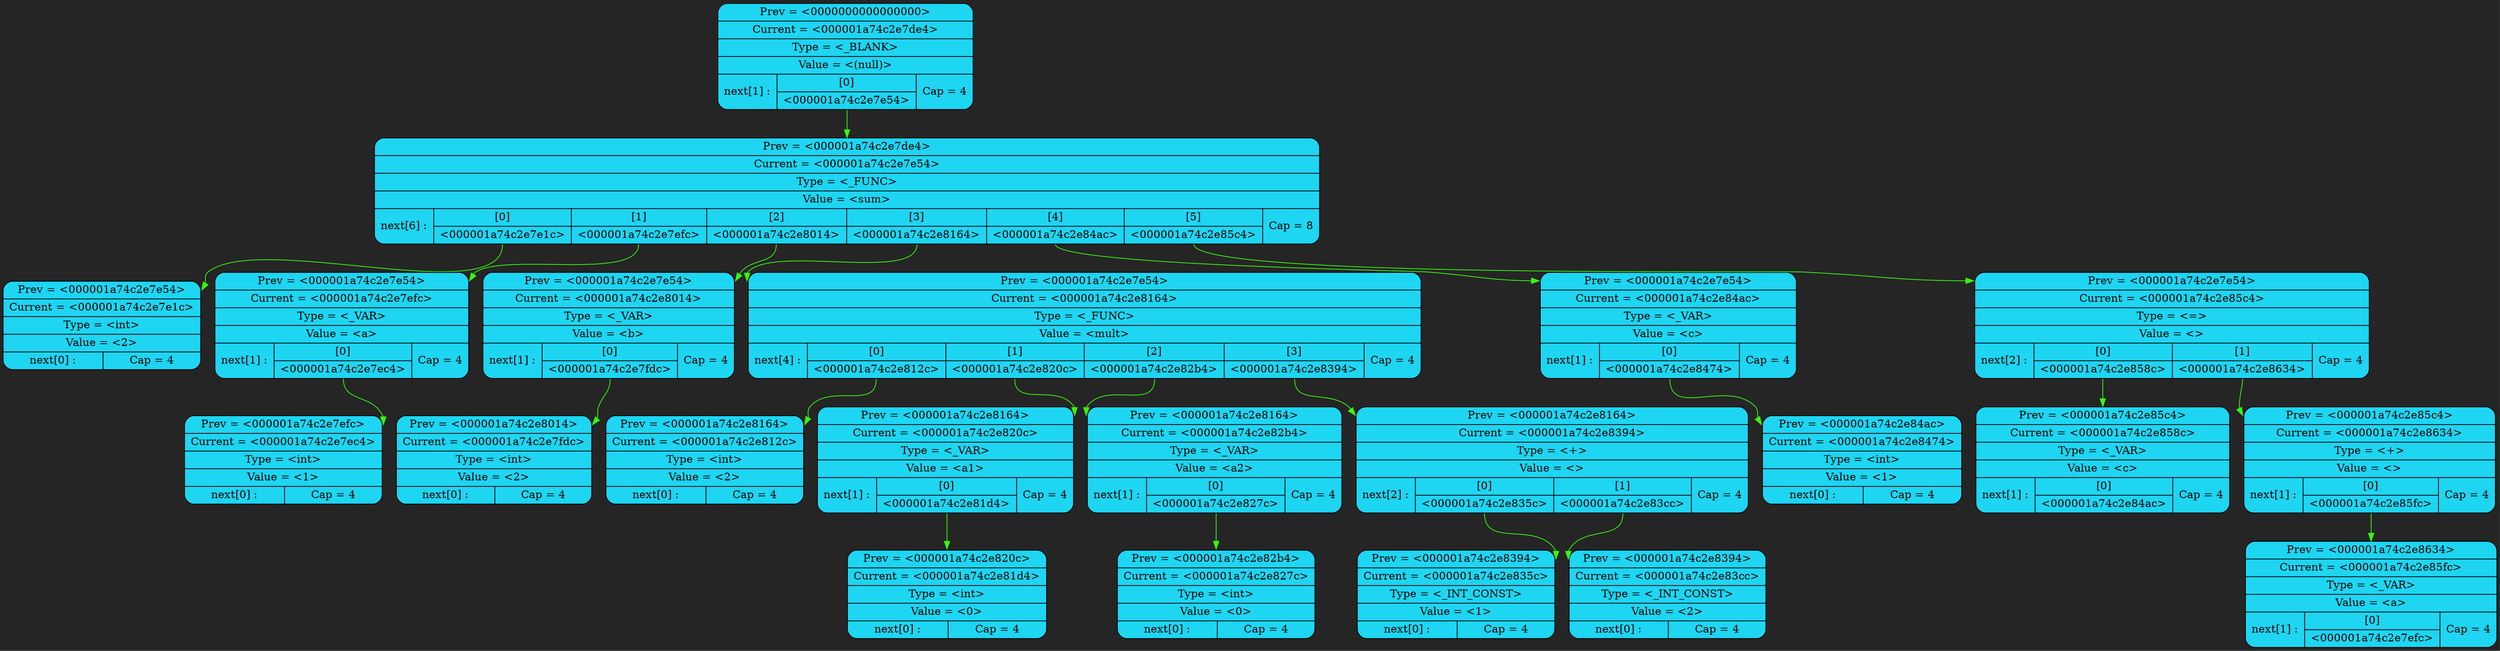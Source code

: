 digraph Tree_0 {
	graph [dpi = 200];
	bgcolor = "#252525"
	rankdir = TB
	"Nod_0" [shape = "Mrecord", style = "filled", fillcolor = "#1ed5f2", label = "{<prev> Prev = &lt;0000000000000000&gt; | Current = &lt;000001a74c2e7de4&gt; | Type = &lt;_BLANK&gt; | Value = &lt;(null)&gt; | {next[1] :  | { [0] | <next_0> &lt;000001a74c2e7e54&gt; } | Cap = 4 }}"]
	"Nod_1" [shape = "Mrecord", style = "filled", fillcolor = "#1ed5f2", label = "{<prev> Prev = &lt;000001a74c2e7de4&gt; | Current = &lt;000001a74c2e7e54&gt; | Type = &lt;_FUNC&gt; | Value = &lt;sum&gt; | {next[6] :  | { [0] | <next_0> &lt;000001a74c2e7e1c&gt; } | { [1] | <next_1> &lt;000001a74c2e7efc&gt; } | { [2] | <next_2> &lt;000001a74c2e8014&gt; } | { [3] | <next_3> &lt;000001a74c2e8164&gt; } | { [4] | <next_4> &lt;000001a74c2e84ac&gt; } | { [5] | <next_5> &lt;000001a74c2e85c4&gt; } | Cap = 8 }}"]
	"Nod_2" [shape = "Mrecord", style = "filled", fillcolor = "#1ed5f2", label = "{<prev> Prev = &lt;000001a74c2e7e54&gt; | Current = &lt;000001a74c2e7e1c&gt; | Type = &lt;int&gt; | Value = &lt;2&gt; | {next[0] :  | Cap = 4 }}"]
	"Nod_3" [shape = "Mrecord", style = "filled", fillcolor = "#1ed5f2", label = "{<prev> Prev = &lt;000001a74c2e7e54&gt; | Current = &lt;000001a74c2e7efc&gt; | Type = &lt;_VAR&gt; | Value = &lt;a&gt; | {next[1] :  | { [0] | <next_0> &lt;000001a74c2e7ec4&gt; } | Cap = 4 }}"]
	"Nod_4" [shape = "Mrecord", style = "filled", fillcolor = "#1ed5f2", label = "{<prev> Prev = &lt;000001a74c2e7efc&gt; | Current = &lt;000001a74c2e7ec4&gt; | Type = &lt;int&gt; | Value = &lt;1&gt; | {next[0] :  | Cap = 4 }}"]
	"Nod_5" [shape = "Mrecord", style = "filled", fillcolor = "#1ed5f2", label = "{<prev> Prev = &lt;000001a74c2e7e54&gt; | Current = &lt;000001a74c2e8014&gt; | Type = &lt;_VAR&gt; | Value = &lt;b&gt; | {next[1] :  | { [0] | <next_0> &lt;000001a74c2e7fdc&gt; } | Cap = 4 }}"]
	"Nod_6" [shape = "Mrecord", style = "filled", fillcolor = "#1ed5f2", label = "{<prev> Prev = &lt;000001a74c2e8014&gt; | Current = &lt;000001a74c2e7fdc&gt; | Type = &lt;int&gt; | Value = &lt;2&gt; | {next[0] :  | Cap = 4 }}"]
	"Nod_7" [shape = "Mrecord", style = "filled", fillcolor = "#1ed5f2", label = "{<prev> Prev = &lt;000001a74c2e7e54&gt; | Current = &lt;000001a74c2e8164&gt; | Type = &lt;_FUNC&gt; | Value = &lt;mult&gt; | {next[4] :  | { [0] | <next_0> &lt;000001a74c2e812c&gt; } | { [1] | <next_1> &lt;000001a74c2e820c&gt; } | { [2] | <next_2> &lt;000001a74c2e82b4&gt; } | { [3] | <next_3> &lt;000001a74c2e8394&gt; } | Cap = 4 }}"]
	"Nod_8" [shape = "Mrecord", style = "filled", fillcolor = "#1ed5f2", label = "{<prev> Prev = &lt;000001a74c2e8164&gt; | Current = &lt;000001a74c2e812c&gt; | Type = &lt;int&gt; | Value = &lt;2&gt; | {next[0] :  | Cap = 4 }}"]
	"Nod_9" [shape = "Mrecord", style = "filled", fillcolor = "#1ed5f2", label = "{<prev> Prev = &lt;000001a74c2e8164&gt; | Current = &lt;000001a74c2e820c&gt; | Type = &lt;_VAR&gt; | Value = &lt;a1&gt; | {next[1] :  | { [0] | <next_0> &lt;000001a74c2e81d4&gt; } | Cap = 4 }}"]
	"Nod_10" [shape = "Mrecord", style = "filled", fillcolor = "#1ed5f2", label = "{<prev> Prev = &lt;000001a74c2e820c&gt; | Current = &lt;000001a74c2e81d4&gt; | Type = &lt;int&gt; | Value = &lt;0&gt; | {next[0] :  | Cap = 4 }}"]
	"Nod_11" [shape = "Mrecord", style = "filled", fillcolor = "#1ed5f2", label = "{<prev> Prev = &lt;000001a74c2e8164&gt; | Current = &lt;000001a74c2e82b4&gt; | Type = &lt;_VAR&gt; | Value = &lt;a2&gt; | {next[1] :  | { [0] | <next_0> &lt;000001a74c2e827c&gt; } | Cap = 4 }}"]
	"Nod_12" [shape = "Mrecord", style = "filled", fillcolor = "#1ed5f2", label = "{<prev> Prev = &lt;000001a74c2e82b4&gt; | Current = &lt;000001a74c2e827c&gt; | Type = &lt;int&gt; | Value = &lt;0&gt; | {next[0] :  | Cap = 4 }}"]
	"Nod_13" [shape = "Mrecord", style = "filled", fillcolor = "#1ed5f2", label = "{<prev> Prev = &lt;000001a74c2e8164&gt; | Current = &lt;000001a74c2e8394&gt; | Type = &lt;+&gt; | Value = &lt;&gt; | {next[2] :  | { [0] | <next_0> &lt;000001a74c2e835c&gt; } | { [1] | <next_1> &lt;000001a74c2e83cc&gt; } | Cap = 4 }}"]
	"Nod_14" [shape = "Mrecord", style = "filled", fillcolor = "#1ed5f2", label = "{<prev> Prev = &lt;000001a74c2e8394&gt; | Current = &lt;000001a74c2e835c&gt; | Type = &lt;_INT_CONST&gt; | Value = &lt;1&gt; | {next[0] :  | Cap = 4 }}"]
	"Nod_15" [shape = "Mrecord", style = "filled", fillcolor = "#1ed5f2", label = "{<prev> Prev = &lt;000001a74c2e8394&gt; | Current = &lt;000001a74c2e83cc&gt; | Type = &lt;_INT_CONST&gt; | Value = &lt;2&gt; | {next[0] :  | Cap = 4 }}"]
	"Nod_16" [shape = "Mrecord", style = "filled", fillcolor = "#1ed5f2", label = "{<prev> Prev = &lt;000001a74c2e7e54&gt; | Current = &lt;000001a74c2e84ac&gt; | Type = &lt;_VAR&gt; | Value = &lt;c&gt; | {next[1] :  | { [0] | <next_0> &lt;000001a74c2e8474&gt; } | Cap = 4 }}"]
	"Nod_17" [shape = "Mrecord", style = "filled", fillcolor = "#1ed5f2", label = "{<prev> Prev = &lt;000001a74c2e84ac&gt; | Current = &lt;000001a74c2e8474&gt; | Type = &lt;int&gt; | Value = &lt;1&gt; | {next[0] :  | Cap = 4 }}"]
	"Nod_18" [shape = "Mrecord", style = "filled", fillcolor = "#1ed5f2", label = "{<prev> Prev = &lt;000001a74c2e7e54&gt; | Current = &lt;000001a74c2e85c4&gt; | Type = &lt;=&gt; | Value = &lt;&gt; | {next[2] :  | { [0] | <next_0> &lt;000001a74c2e858c&gt; } | { [1] | <next_1> &lt;000001a74c2e8634&gt; } | Cap = 4 }}"]
	"Nod_19" [shape = "Mrecord", style = "filled", fillcolor = "#1ed5f2", label = "{<prev> Prev = &lt;000001a74c2e85c4&gt; | Current = &lt;000001a74c2e858c&gt; | Type = &lt;_VAR&gt; | Value = &lt;c&gt; | {next[1] :  | { [0] | <next_0> &lt;000001a74c2e84ac&gt; } | Cap = 4 }}"]
	"Nod_20" [shape = "Mrecord", style = "filled", fillcolor = "#1ed5f2", label = "{<prev> Prev = &lt;000001a74c2e85c4&gt; | Current = &lt;000001a74c2e8634&gt; | Type = &lt;+&gt; | Value = &lt;&gt; | {next[1] :  | { [0] | <next_0> &lt;000001a74c2e85fc&gt; } | Cap = 4 }}"]
	"Nod_21" [shape = "Mrecord", style = "filled", fillcolor = "#1ed5f2", label = "{<prev> Prev = &lt;000001a74c2e8634&gt; | Current = &lt;000001a74c2e85fc&gt; | Type = &lt;_VAR&gt; | Value = &lt;a&gt; | {next[1] :  | { [0] | <next_0> &lt;000001a74c2e7efc&gt; } | Cap = 4 }}"]
	{rank = same;  Nod_0;}
	{rank = same;  Nod_1;}
	{rank = same;  Nod_2; Nod_3; Nod_5; Nod_7; Nod_16; Nod_18;}
	{rank = same;  Nod_4; Nod_6; Nod_8; Nod_9; Nod_11; Nod_13; Nod_17; Nod_19; Nod_20;}
	{rank = same;  Nod_10; Nod_12; Nod_14; Nod_15; Nod_21;}
	"Nod_0":next_0 -> "Nod_1":prev [color = "#36f70f"];
	"Nod_1":next_0 -> "Nod_2":prev [color = "#36f70f"];
	"Nod_1":next_1 -> "Nod_3":prev [color = "#36f70f"];
	"Nod_3":next_0 -> "Nod_4":prev [color = "#36f70f"];
	"Nod_1":next_2 -> "Nod_5":prev [color = "#36f70f"];
	"Nod_5":next_0 -> "Nod_6":prev [color = "#36f70f"];
	"Nod_1":next_3 -> "Nod_7":prev [color = "#36f70f"];
	"Nod_7":next_0 -> "Nod_8":prev [color = "#36f70f"];
	"Nod_7":next_1 -> "Nod_9":prev [color = "#36f70f"];
	"Nod_9":next_0 -> "Nod_10":prev [color = "#36f70f"];
	"Nod_7":next_2 -> "Nod_11":prev [color = "#36f70f"];
	"Nod_11":next_0 -> "Nod_12":prev [color = "#36f70f"];
	"Nod_7":next_3 -> "Nod_13":prev [color = "#36f70f"];
	"Nod_13":next_0 -> "Nod_14":prev [color = "#36f70f"];
	"Nod_13":next_1 -> "Nod_15":prev [color = "#36f70f"];
	"Nod_1":next_4 -> "Nod_16":prev [color = "#36f70f"];
	"Nod_16":next_0 -> "Nod_17":prev [color = "#36f70f"];
	"Nod_1":next_5 -> "Nod_18":prev [color = "#36f70f"];
	"Nod_18":next_0 -> "Nod_19":prev [color = "#36f70f"];
	"Nod_18":next_1 -> "Nod_20":prev [color = "#36f70f"];
	"Nod_20":next_0 -> "Nod_21":prev [color = "#36f70f"];
}